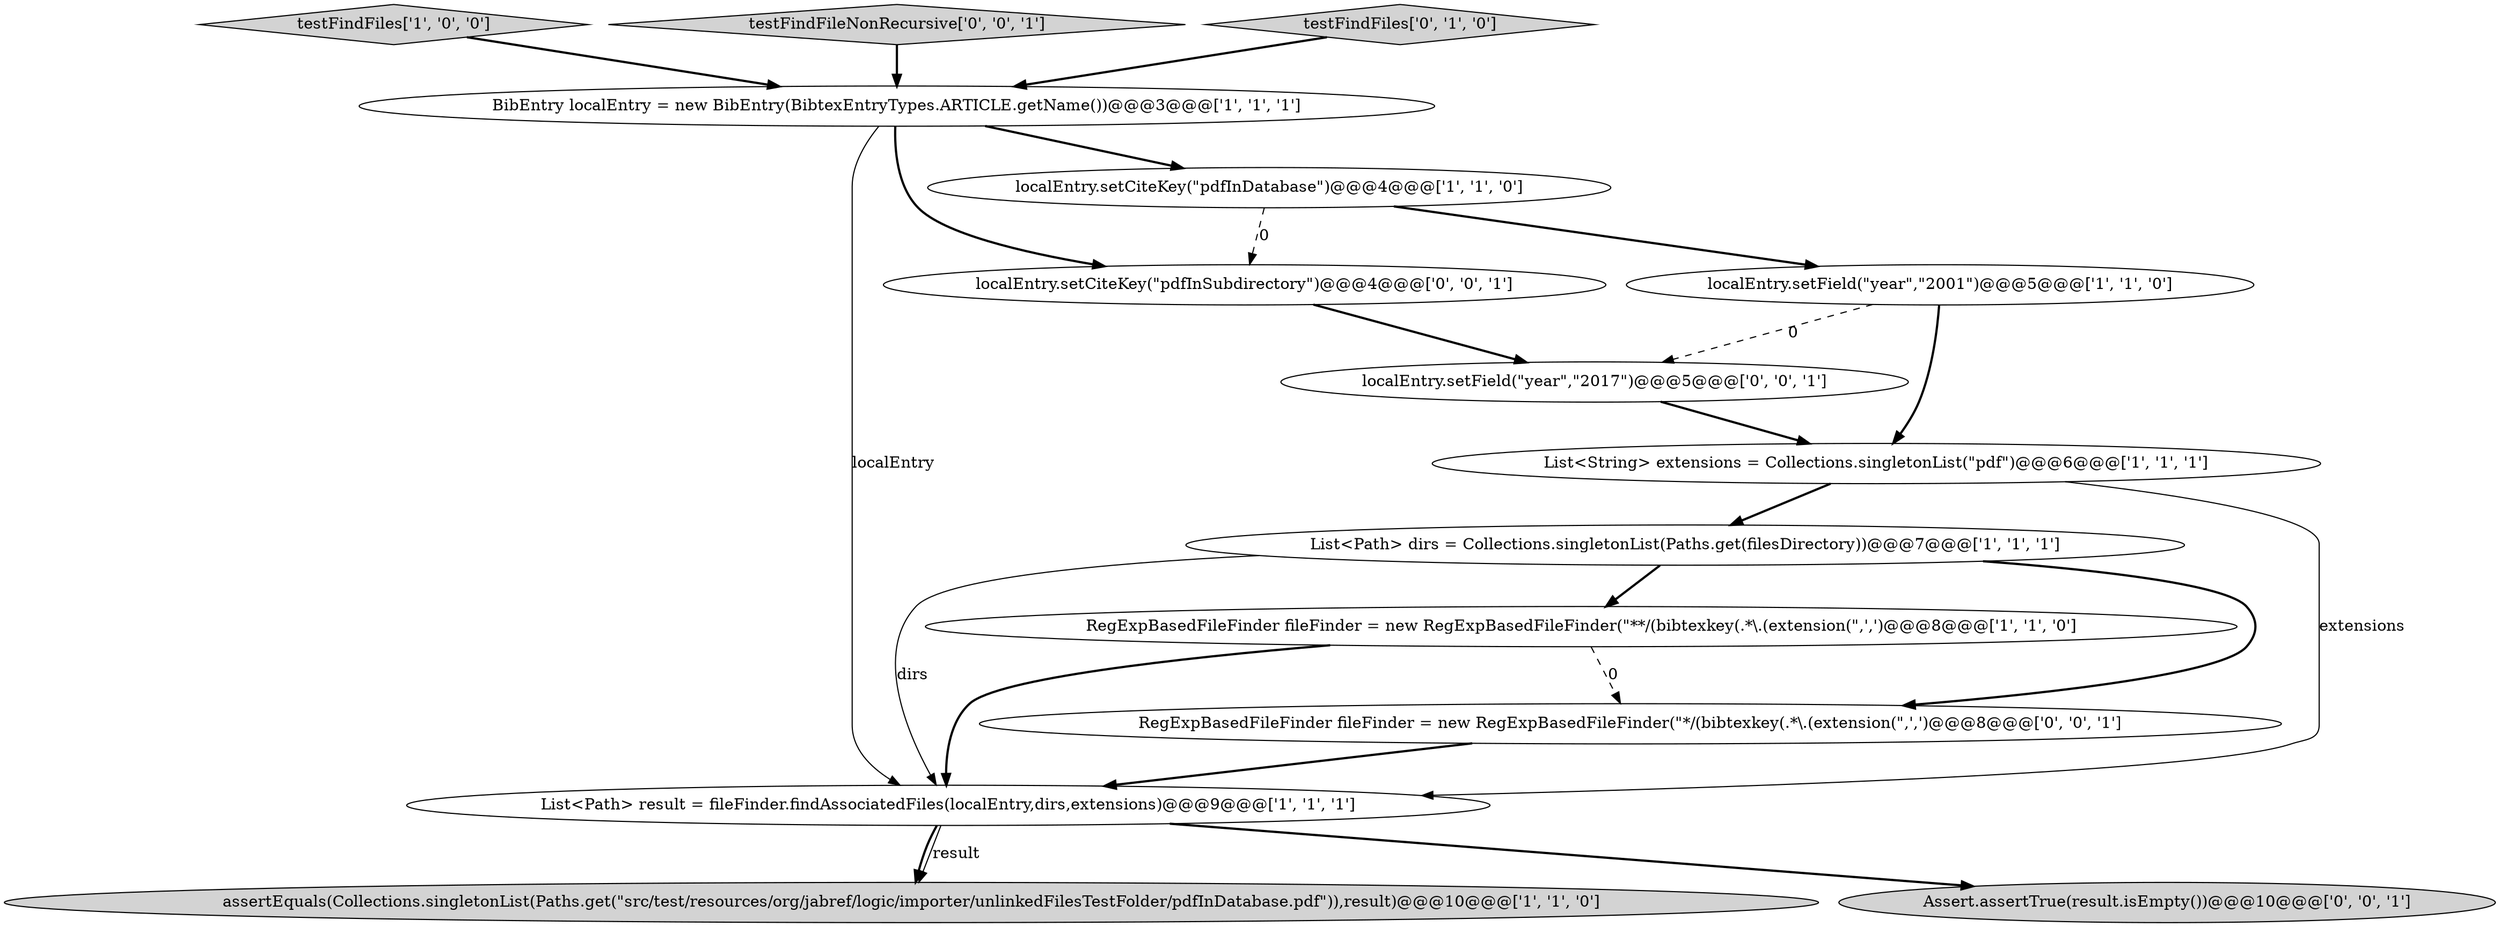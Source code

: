 digraph {
14 [style = filled, label = "localEntry.setField(\"year\",\"2017\")@@@5@@@['0', '0', '1']", fillcolor = white, shape = ellipse image = "AAA0AAABBB3BBB"];
4 [style = filled, label = "List<Path> dirs = Collections.singletonList(Paths.get(filesDirectory))@@@7@@@['1', '1', '1']", fillcolor = white, shape = ellipse image = "AAA0AAABBB1BBB"];
3 [style = filled, label = "BibEntry localEntry = new BibEntry(BibtexEntryTypes.ARTICLE.getName())@@@3@@@['1', '1', '1']", fillcolor = white, shape = ellipse image = "AAA0AAABBB1BBB"];
0 [style = filled, label = "testFindFiles['1', '0', '0']", fillcolor = lightgray, shape = diamond image = "AAA0AAABBB1BBB"];
7 [style = filled, label = "List<String> extensions = Collections.singletonList(\"pdf\")@@@6@@@['1', '1', '1']", fillcolor = white, shape = ellipse image = "AAA0AAABBB1BBB"];
8 [style = filled, label = "List<Path> result = fileFinder.findAssociatedFiles(localEntry,dirs,extensions)@@@9@@@['1', '1', '1']", fillcolor = white, shape = ellipse image = "AAA0AAABBB1BBB"];
13 [style = filled, label = "localEntry.setCiteKey(\"pdfInSubdirectory\")@@@4@@@['0', '0', '1']", fillcolor = white, shape = ellipse image = "AAA0AAABBB3BBB"];
10 [style = filled, label = "testFindFileNonRecursive['0', '0', '1']", fillcolor = lightgray, shape = diamond image = "AAA0AAABBB3BBB"];
6 [style = filled, label = "localEntry.setCiteKey(\"pdfInDatabase\")@@@4@@@['1', '1', '0']", fillcolor = white, shape = ellipse image = "AAA0AAABBB1BBB"];
1 [style = filled, label = "assertEquals(Collections.singletonList(Paths.get(\"src/test/resources/org/jabref/logic/importer/unlinkedFilesTestFolder/pdfInDatabase.pdf\")),result)@@@10@@@['1', '1', '0']", fillcolor = lightgray, shape = ellipse image = "AAA0AAABBB1BBB"];
2 [style = filled, label = "localEntry.setField(\"year\",\"2001\")@@@5@@@['1', '1', '0']", fillcolor = white, shape = ellipse image = "AAA0AAABBB1BBB"];
9 [style = filled, label = "testFindFiles['0', '1', '0']", fillcolor = lightgray, shape = diamond image = "AAA0AAABBB2BBB"];
11 [style = filled, label = "Assert.assertTrue(result.isEmpty())@@@10@@@['0', '0', '1']", fillcolor = lightgray, shape = ellipse image = "AAA0AAABBB3BBB"];
5 [style = filled, label = "RegExpBasedFileFinder fileFinder = new RegExpBasedFileFinder(\"**/(bibtexkey(.*\\.(extension(\",',')@@@8@@@['1', '1', '0']", fillcolor = white, shape = ellipse image = "AAA0AAABBB1BBB"];
12 [style = filled, label = "RegExpBasedFileFinder fileFinder = new RegExpBasedFileFinder(\"*/(bibtexkey(.*\\.(extension(\",',')@@@8@@@['0', '0', '1']", fillcolor = white, shape = ellipse image = "AAA0AAABBB3BBB"];
0->3 [style = bold, label=""];
5->8 [style = bold, label=""];
5->12 [style = dashed, label="0"];
7->8 [style = solid, label="extensions"];
3->6 [style = bold, label=""];
10->3 [style = bold, label=""];
4->8 [style = solid, label="dirs"];
7->4 [style = bold, label=""];
14->7 [style = bold, label=""];
6->2 [style = bold, label=""];
3->8 [style = solid, label="localEntry"];
8->1 [style = bold, label=""];
6->13 [style = dashed, label="0"];
2->14 [style = dashed, label="0"];
8->1 [style = solid, label="result"];
12->8 [style = bold, label=""];
3->13 [style = bold, label=""];
4->12 [style = bold, label=""];
9->3 [style = bold, label=""];
2->7 [style = bold, label=""];
8->11 [style = bold, label=""];
4->5 [style = bold, label=""];
13->14 [style = bold, label=""];
}
